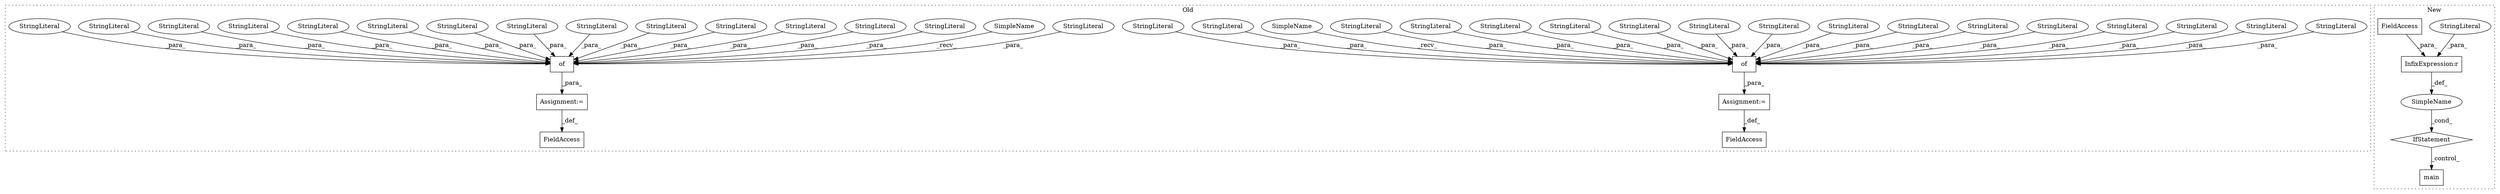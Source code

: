 digraph G {
subgraph cluster0 {
1 [label="of" a="32" s="3585,3771" l="3,1" shape="box"];
5 [label="StringLiteral" a="45" s="3766" l="5" shape="ellipse"];
6 [label="StringLiteral" a="45" s="3681" l="7" shape="ellipse"];
10 [label="StringLiteral" a="45" s="3588" l="9" shape="ellipse"];
11 [label="StringLiteral" a="45" s="3729" l="11" shape="ellipse"];
12 [label="Assignment:=" a="7" s="3580" l="1" shape="box"];
13 [label="StringLiteral" a="45" s="3650" l="10" shape="ellipse"];
14 [label="StringLiteral" a="45" s="3708" l="9" shape="ellipse"];
15 [label="FieldAccess" a="22" s="3570" l="10" shape="box"];
16 [label="StringLiteral" a="45" s="3633" l="16" shape="ellipse"];
17 [label="of" a="32" s="3225,3563" l="3,1" shape="box"];
18 [label="FieldAccess" a="22" s="3205" l="15" shape="box"];
19 [label="StringLiteral" a="45" s="3338" l="20" shape="ellipse"];
20 [label="Assignment:=" a="7" s="3220" l="1" shape="box"];
21 [label="StringLiteral" a="45" s="3539" l="24" shape="ellipse"];
22 [label="StringLiteral" a="45" s="3615" l="6" shape="ellipse"];
23 [label="StringLiteral" a="45" s="3529" l="9" shape="ellipse"];
24 [label="StringLiteral" a="45" s="3389" l="7" shape="ellipse"];
25 [label="StringLiteral" a="45" s="3495" l="8" shape="ellipse"];
26 [label="StringLiteral" a="45" s="3676" l="4" shape="ellipse"];
27 [label="StringLiteral" a="45" s="3750" l="5" shape="ellipse"];
28 [label="StringLiteral" a="45" s="3367" l="21" shape="ellipse"];
29 [label="StringLiteral" a="45" s="3756" l="9" shape="ellipse"];
30 [label="StringLiteral" a="45" s="3605" l="9" shape="ellipse"];
31 [label="StringLiteral" a="45" s="3699" l="8" shape="ellipse"];
32 [label="StringLiteral" a="45" s="3661" l="6" shape="ellipse"];
33 [label="StringLiteral" a="45" s="3259" l="9" shape="ellipse"];
34 [label="StringLiteral" a="45" s="3423" l="8" shape="ellipse"];
35 [label="StringLiteral" a="45" s="3290" l="10" shape="ellipse"];
36 [label="StringLiteral" a="45" s="3301" l="25" shape="ellipse"];
37 [label="StringLiteral" a="45" s="3458" l="10" shape="ellipse"];
38 [label="StringLiteral" a="45" s="3504" l="24" shape="ellipse"];
39 [label="StringLiteral" a="45" s="3238" l="20" shape="ellipse"];
40 [label="StringLiteral" a="45" s="3741" l="8" shape="ellipse"];
41 [label="StringLiteral" a="45" s="3622" l="10" shape="ellipse"];
42 [label="StringLiteral" a="45" s="3269" l="20" shape="ellipse"];
43 [label="StringLiteral" a="45" s="3598" l="6" shape="ellipse"];
44 [label="StringLiteral" a="45" s="3359" l="7" shape="ellipse"];
45 [label="SimpleName" a="42" s="3221" l="3" shape="ellipse"];
46 [label="SimpleName" a="42" s="3581" l="3" shape="ellipse"];
label = "Old";
style="dotted";
}
subgraph cluster1 {
2 [label="main" a="32" s="6718" l="6" shape="box"];
3 [label="IfStatement" a="25" s="6682,6708" l="4,2" shape="diamond"];
4 [label="SimpleName" a="42" s="" l="" shape="ellipse"];
7 [label="InfixExpression:r" a="27" s="6694" l="4" shape="box"];
8 [label="StringLiteral" a="45" s="6698" l="10" shape="ellipse"];
9 [label="FieldAccess" a="22" s="6686" l="8" shape="box"];
label = "New";
style="dotted";
}
1 -> 12 [label="_para_"];
3 -> 2 [label="_control_"];
4 -> 3 [label="_cond_"];
5 -> 1 [label="_para_"];
6 -> 1 [label="_para_"];
7 -> 4 [label="_def_"];
8 -> 7 [label="_para_"];
9 -> 7 [label="_para_"];
10 -> 1 [label="_para_"];
11 -> 1 [label="_para_"];
12 -> 15 [label="_def_"];
13 -> 1 [label="_para_"];
14 -> 1 [label="_para_"];
16 -> 1 [label="_para_"];
17 -> 20 [label="_para_"];
19 -> 17 [label="_para_"];
20 -> 18 [label="_def_"];
21 -> 17 [label="_para_"];
22 -> 1 [label="_para_"];
23 -> 17 [label="_para_"];
24 -> 17 [label="_para_"];
25 -> 17 [label="_para_"];
26 -> 1 [label="_para_"];
27 -> 1 [label="_para_"];
28 -> 17 [label="_para_"];
29 -> 1 [label="_para_"];
30 -> 1 [label="_para_"];
31 -> 1 [label="_para_"];
32 -> 1 [label="_para_"];
33 -> 17 [label="_para_"];
34 -> 17 [label="_para_"];
35 -> 17 [label="_para_"];
36 -> 17 [label="_para_"];
37 -> 17 [label="_para_"];
38 -> 17 [label="_para_"];
39 -> 17 [label="_para_"];
40 -> 1 [label="_para_"];
41 -> 1 [label="_para_"];
42 -> 17 [label="_para_"];
43 -> 1 [label="_para_"];
44 -> 17 [label="_para_"];
45 -> 17 [label="_recv_"];
46 -> 1 [label="_recv_"];
}